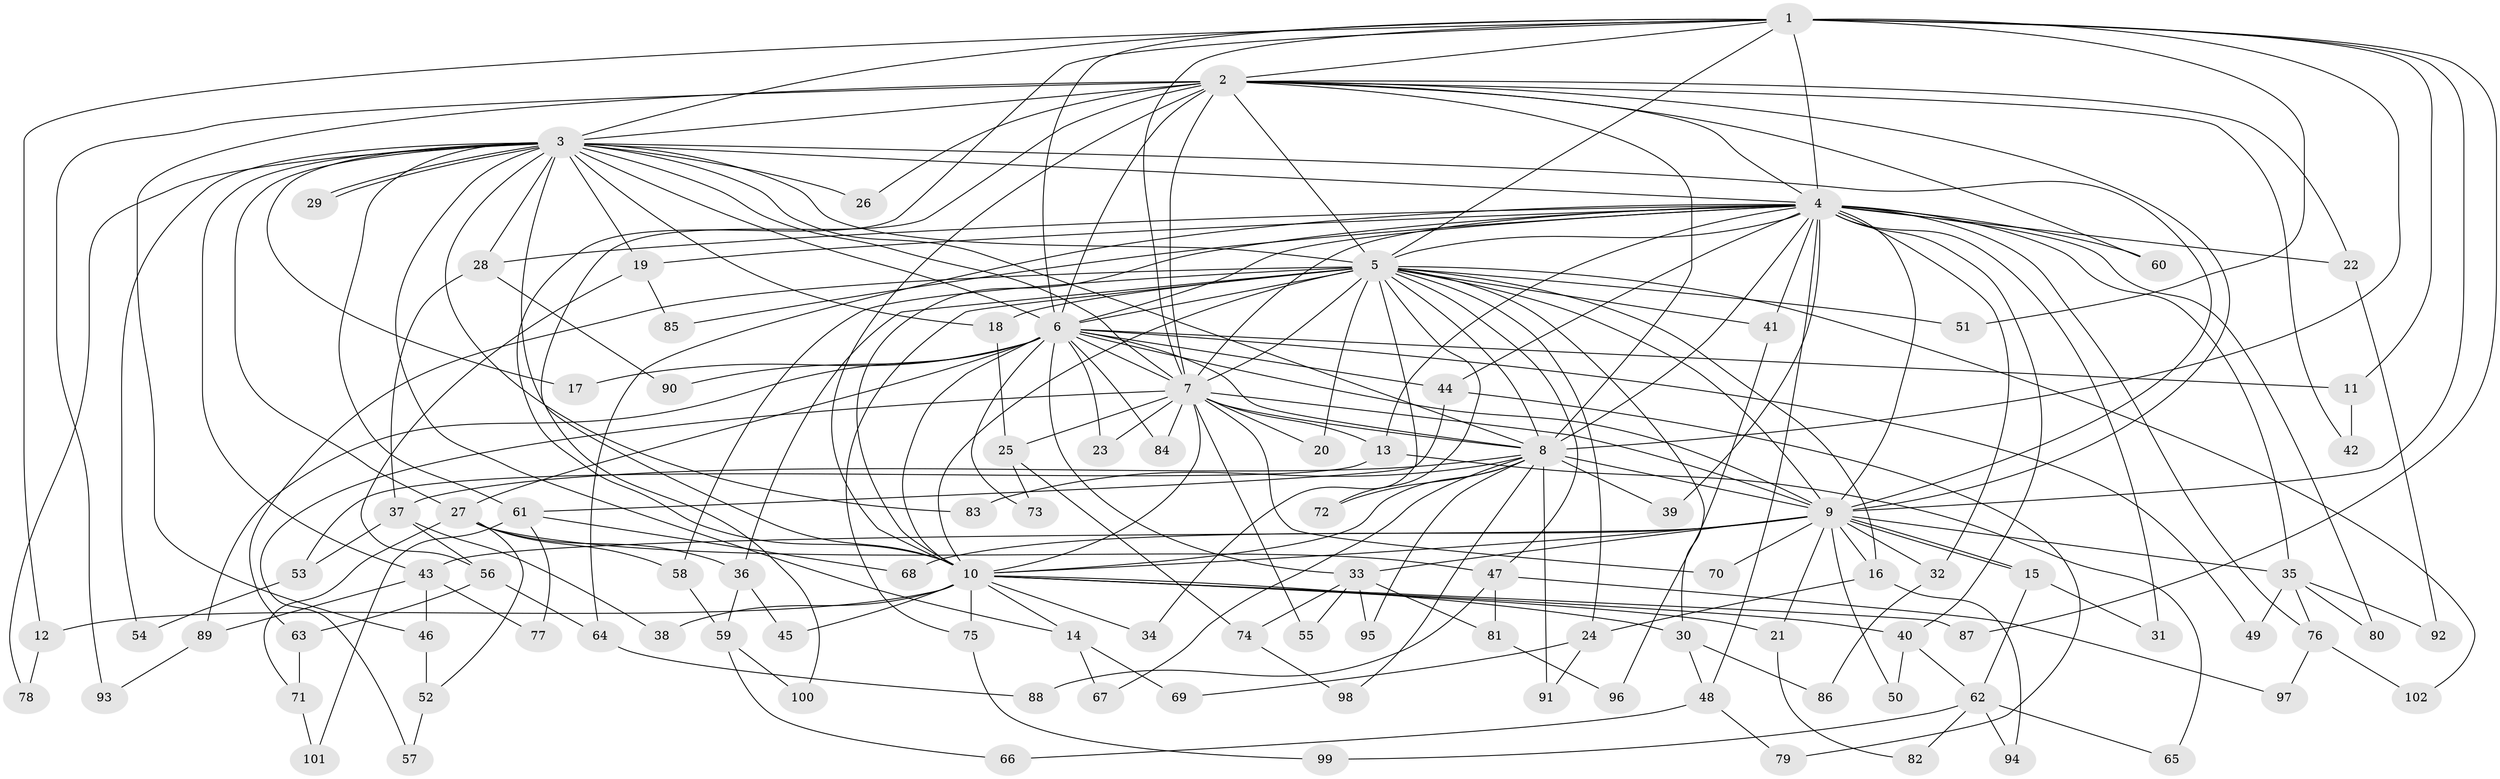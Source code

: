 // Generated by graph-tools (version 1.1) at 2025/45/03/09/25 04:45:56]
// undirected, 102 vertices, 229 edges
graph export_dot {
graph [start="1"]
  node [color=gray90,style=filled];
  1;
  2;
  3;
  4;
  5;
  6;
  7;
  8;
  9;
  10;
  11;
  12;
  13;
  14;
  15;
  16;
  17;
  18;
  19;
  20;
  21;
  22;
  23;
  24;
  25;
  26;
  27;
  28;
  29;
  30;
  31;
  32;
  33;
  34;
  35;
  36;
  37;
  38;
  39;
  40;
  41;
  42;
  43;
  44;
  45;
  46;
  47;
  48;
  49;
  50;
  51;
  52;
  53;
  54;
  55;
  56;
  57;
  58;
  59;
  60;
  61;
  62;
  63;
  64;
  65;
  66;
  67;
  68;
  69;
  70;
  71;
  72;
  73;
  74;
  75;
  76;
  77;
  78;
  79;
  80;
  81;
  82;
  83;
  84;
  85;
  86;
  87;
  88;
  89;
  90;
  91;
  92;
  93;
  94;
  95;
  96;
  97;
  98;
  99;
  100;
  101;
  102;
  1 -- 2;
  1 -- 3;
  1 -- 4;
  1 -- 5;
  1 -- 6;
  1 -- 7;
  1 -- 8;
  1 -- 9;
  1 -- 10;
  1 -- 11;
  1 -- 12;
  1 -- 51;
  1 -- 87;
  2 -- 3;
  2 -- 4;
  2 -- 5;
  2 -- 6;
  2 -- 7;
  2 -- 8;
  2 -- 9;
  2 -- 10;
  2 -- 22;
  2 -- 26;
  2 -- 42;
  2 -- 46;
  2 -- 60;
  2 -- 93;
  2 -- 100;
  3 -- 4;
  3 -- 5;
  3 -- 6;
  3 -- 7;
  3 -- 8;
  3 -- 9;
  3 -- 10;
  3 -- 14;
  3 -- 17;
  3 -- 18;
  3 -- 19;
  3 -- 26;
  3 -- 27;
  3 -- 28;
  3 -- 29;
  3 -- 29;
  3 -- 43;
  3 -- 54;
  3 -- 61;
  3 -- 78;
  3 -- 83;
  4 -- 5;
  4 -- 6;
  4 -- 7;
  4 -- 8;
  4 -- 9;
  4 -- 10;
  4 -- 13;
  4 -- 19;
  4 -- 22;
  4 -- 28;
  4 -- 31;
  4 -- 32;
  4 -- 35;
  4 -- 39;
  4 -- 40;
  4 -- 41;
  4 -- 44;
  4 -- 48;
  4 -- 60;
  4 -- 64;
  4 -- 76;
  4 -- 80;
  4 -- 85;
  5 -- 6;
  5 -- 7;
  5 -- 8;
  5 -- 9;
  5 -- 10;
  5 -- 16;
  5 -- 18;
  5 -- 20;
  5 -- 24;
  5 -- 30;
  5 -- 34;
  5 -- 36;
  5 -- 41;
  5 -- 47;
  5 -- 51;
  5 -- 58;
  5 -- 63;
  5 -- 72;
  5 -- 75;
  5 -- 102;
  6 -- 7;
  6 -- 8;
  6 -- 9;
  6 -- 10;
  6 -- 11;
  6 -- 17;
  6 -- 23;
  6 -- 27;
  6 -- 33;
  6 -- 44;
  6 -- 49;
  6 -- 73;
  6 -- 84;
  6 -- 89;
  6 -- 90;
  7 -- 8;
  7 -- 9;
  7 -- 10;
  7 -- 13;
  7 -- 20;
  7 -- 23;
  7 -- 25;
  7 -- 55;
  7 -- 57;
  7 -- 70;
  7 -- 84;
  8 -- 9;
  8 -- 10;
  8 -- 37;
  8 -- 39;
  8 -- 67;
  8 -- 72;
  8 -- 83;
  8 -- 91;
  8 -- 95;
  8 -- 98;
  9 -- 10;
  9 -- 15;
  9 -- 15;
  9 -- 16;
  9 -- 21;
  9 -- 32;
  9 -- 33;
  9 -- 35;
  9 -- 43;
  9 -- 50;
  9 -- 68;
  9 -- 70;
  10 -- 12;
  10 -- 14;
  10 -- 21;
  10 -- 30;
  10 -- 34;
  10 -- 38;
  10 -- 40;
  10 -- 45;
  10 -- 75;
  10 -- 87;
  11 -- 42;
  12 -- 78;
  13 -- 53;
  13 -- 65;
  14 -- 67;
  14 -- 69;
  15 -- 31;
  15 -- 62;
  16 -- 24;
  16 -- 94;
  18 -- 25;
  19 -- 56;
  19 -- 85;
  21 -- 82;
  22 -- 92;
  24 -- 69;
  24 -- 91;
  25 -- 73;
  25 -- 74;
  27 -- 36;
  27 -- 47;
  27 -- 52;
  27 -- 58;
  27 -- 71;
  28 -- 37;
  28 -- 90;
  30 -- 48;
  30 -- 86;
  32 -- 86;
  33 -- 55;
  33 -- 74;
  33 -- 81;
  33 -- 95;
  35 -- 49;
  35 -- 76;
  35 -- 80;
  35 -- 92;
  36 -- 45;
  36 -- 59;
  37 -- 38;
  37 -- 53;
  37 -- 56;
  40 -- 50;
  40 -- 62;
  41 -- 96;
  43 -- 46;
  43 -- 77;
  43 -- 89;
  44 -- 61;
  44 -- 79;
  46 -- 52;
  47 -- 81;
  47 -- 88;
  47 -- 97;
  48 -- 66;
  48 -- 79;
  52 -- 57;
  53 -- 54;
  56 -- 63;
  56 -- 64;
  58 -- 59;
  59 -- 66;
  59 -- 100;
  61 -- 68;
  61 -- 77;
  61 -- 101;
  62 -- 65;
  62 -- 82;
  62 -- 94;
  62 -- 99;
  63 -- 71;
  64 -- 88;
  71 -- 101;
  74 -- 98;
  75 -- 99;
  76 -- 97;
  76 -- 102;
  81 -- 96;
  89 -- 93;
}
